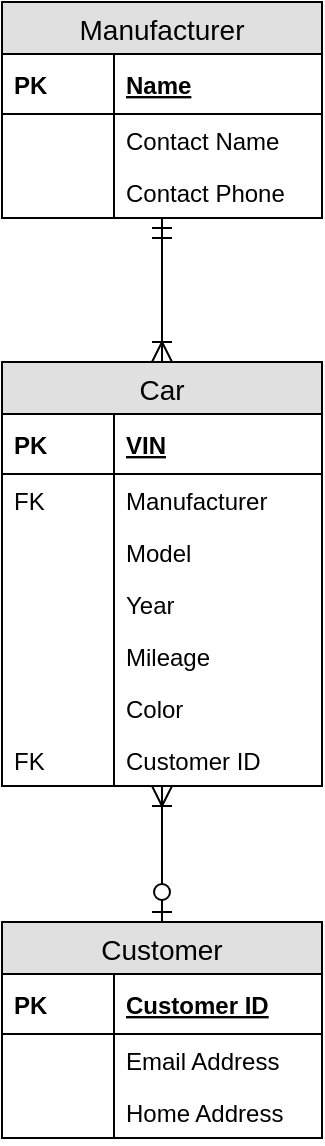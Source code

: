 <mxfile version="13.7.7" type="device"><diagram id="5qSsVq9l6rjucmGHjBGV" name="Page-1"><mxGraphModel dx="1038" dy="636" grid="1" gridSize="10" guides="1" tooltips="1" connect="1" arrows="1" fold="1" page="1" pageScale="1" pageWidth="850" pageHeight="1100" math="0" shadow="0"><root><mxCell id="0"/><mxCell id="1" parent="0"/><mxCell id="aovsHOBtsoYig43gca3T-233" value="" style="edgeStyle=orthogonalEdgeStyle;rounded=0;orthogonalLoop=1;jettySize=auto;html=1;startSize=8;endSize=8;fontSize=12;entryX=0.5;entryY=0;entryDx=0;entryDy=0;startArrow=ERoneToMany;startFill=0;endArrow=ERzeroToOne;endFill=1;" parent="1" source="aovsHOBtsoYig43gca3T-187" target="aovsHOBtsoYig43gca3T-213" edge="1"><mxGeometry relative="1" as="geometry"/></mxCell><mxCell id="aovsHOBtsoYig43gca3T-232" value="" style="edgeStyle=orthogonalEdgeStyle;rounded=0;orthogonalLoop=1;jettySize=auto;html=1;startSize=8;endSize=8;fontSize=12;entryX=0.5;entryY=0;entryDx=0;entryDy=0;startArrow=ERmandOne;startFill=0;endArrow=ERoneToMany;endFill=0;" parent="1" source="aovsHOBtsoYig43gca3T-224" target="aovsHOBtsoYig43gca3T-187" edge="1"><mxGeometry relative="1" as="geometry"/></mxCell><mxCell id="aovsHOBtsoYig43gca3T-187" value="Car" style="swimlane;fontStyle=0;childLayout=stackLayout;horizontal=1;startSize=26;fillColor=#e0e0e0;horizontalStack=0;resizeParent=1;resizeParentMax=0;resizeLast=0;collapsible=1;marginBottom=0;swimlaneFillColor=#ffffff;align=center;fontSize=14;" parent="1" vertex="1"><mxGeometry x="460" y="450" width="160" height="212" as="geometry"/></mxCell><mxCell id="aovsHOBtsoYig43gca3T-190" value="VIN" style="shape=partialRectangle;top=0;left=0;right=0;bottom=1;align=left;verticalAlign=middle;fillColor=none;spacingLeft=60;spacingRight=4;overflow=hidden;rotatable=0;points=[[0,0.5],[1,0.5]];portConstraint=eastwest;dropTarget=0;fontStyle=5;fontSize=12;" parent="aovsHOBtsoYig43gca3T-187" vertex="1"><mxGeometry y="26" width="160" height="30" as="geometry"/></mxCell><mxCell id="aovsHOBtsoYig43gca3T-191" value="PK" style="shape=partialRectangle;fontStyle=1;top=0;left=0;bottom=0;fillColor=none;align=left;verticalAlign=middle;spacingLeft=4;spacingRight=4;overflow=hidden;rotatable=0;points=[];portConstraint=eastwest;part=1;fontSize=12;" parent="aovsHOBtsoYig43gca3T-190" vertex="1" connectable="0"><mxGeometry width="56" height="30" as="geometry"/></mxCell><mxCell id="aovsHOBtsoYig43gca3T-192" value="Manufacturer" style="shape=partialRectangle;top=0;left=0;right=0;bottom=0;align=left;verticalAlign=top;fillColor=none;spacingLeft=60;spacingRight=4;overflow=hidden;rotatable=0;points=[[0,0.5],[1,0.5]];portConstraint=eastwest;dropTarget=0;fontSize=12;" parent="aovsHOBtsoYig43gca3T-187" vertex="1"><mxGeometry y="56" width="160" height="26" as="geometry"/></mxCell><mxCell id="aovsHOBtsoYig43gca3T-193" value="FK" style="shape=partialRectangle;top=0;left=0;bottom=0;fillColor=none;align=left;verticalAlign=top;spacingLeft=4;spacingRight=4;overflow=hidden;rotatable=0;points=[];portConstraint=eastwest;part=1;fontSize=12;" parent="aovsHOBtsoYig43gca3T-192" vertex="1" connectable="0"><mxGeometry width="56" height="26" as="geometry"/></mxCell><mxCell id="MqEJyeT1SAuxCyIkrWaB-3" value="Model" style="shape=partialRectangle;top=0;left=0;right=0;bottom=0;align=left;verticalAlign=top;fillColor=none;spacingLeft=60;spacingRight=4;overflow=hidden;rotatable=0;points=[[0,0.5],[1,0.5]];portConstraint=eastwest;dropTarget=0;fontSize=12;" vertex="1" parent="aovsHOBtsoYig43gca3T-187"><mxGeometry y="82" width="160" height="26" as="geometry"/></mxCell><mxCell id="MqEJyeT1SAuxCyIkrWaB-4" value="" style="shape=partialRectangle;top=0;left=0;bottom=0;fillColor=none;align=left;verticalAlign=top;spacingLeft=4;spacingRight=4;overflow=hidden;rotatable=0;points=[];portConstraint=eastwest;part=1;fontSize=12;" vertex="1" connectable="0" parent="MqEJyeT1SAuxCyIkrWaB-3"><mxGeometry width="56" height="26" as="geometry"/></mxCell><mxCell id="MqEJyeT1SAuxCyIkrWaB-7" value="Year" style="shape=partialRectangle;top=0;left=0;right=0;bottom=0;align=left;verticalAlign=top;fillColor=none;spacingLeft=60;spacingRight=4;overflow=hidden;rotatable=0;points=[[0,0.5],[1,0.5]];portConstraint=eastwest;dropTarget=0;fontSize=12;" vertex="1" parent="aovsHOBtsoYig43gca3T-187"><mxGeometry y="108" width="160" height="26" as="geometry"/></mxCell><mxCell id="MqEJyeT1SAuxCyIkrWaB-8" value="" style="shape=partialRectangle;top=0;left=0;bottom=0;fillColor=none;align=left;verticalAlign=top;spacingLeft=4;spacingRight=4;overflow=hidden;rotatable=0;points=[];portConstraint=eastwest;part=1;fontSize=12;" vertex="1" connectable="0" parent="MqEJyeT1SAuxCyIkrWaB-7"><mxGeometry width="56" height="26" as="geometry"/></mxCell><mxCell id="MqEJyeT1SAuxCyIkrWaB-5" value="Mileage" style="shape=partialRectangle;top=0;left=0;right=0;bottom=0;align=left;verticalAlign=top;fillColor=none;spacingLeft=60;spacingRight=4;overflow=hidden;rotatable=0;points=[[0,0.5],[1,0.5]];portConstraint=eastwest;dropTarget=0;fontSize=12;" vertex="1" parent="aovsHOBtsoYig43gca3T-187"><mxGeometry y="134" width="160" height="26" as="geometry"/></mxCell><mxCell id="MqEJyeT1SAuxCyIkrWaB-6" value="" style="shape=partialRectangle;top=0;left=0;bottom=0;fillColor=none;align=left;verticalAlign=top;spacingLeft=4;spacingRight=4;overflow=hidden;rotatable=0;points=[];portConstraint=eastwest;part=1;fontSize=12;" vertex="1" connectable="0" parent="MqEJyeT1SAuxCyIkrWaB-5"><mxGeometry width="56" height="26" as="geometry"/></mxCell><mxCell id="MqEJyeT1SAuxCyIkrWaB-9" value="Color" style="shape=partialRectangle;top=0;left=0;right=0;bottom=0;align=left;verticalAlign=top;fillColor=none;spacingLeft=60;spacingRight=4;overflow=hidden;rotatable=0;points=[[0,0.5],[1,0.5]];portConstraint=eastwest;dropTarget=0;fontSize=12;" vertex="1" parent="aovsHOBtsoYig43gca3T-187"><mxGeometry y="160" width="160" height="26" as="geometry"/></mxCell><mxCell id="MqEJyeT1SAuxCyIkrWaB-10" value="" style="shape=partialRectangle;top=0;left=0;bottom=0;fillColor=none;align=left;verticalAlign=top;spacingLeft=4;spacingRight=4;overflow=hidden;rotatable=0;points=[];portConstraint=eastwest;part=1;fontSize=12;" vertex="1" connectable="0" parent="MqEJyeT1SAuxCyIkrWaB-9"><mxGeometry width="56" height="26" as="geometry"/></mxCell><mxCell id="MqEJyeT1SAuxCyIkrWaB-11" value="Customer ID" style="shape=partialRectangle;top=0;left=0;right=0;bottom=0;align=left;verticalAlign=top;fillColor=none;spacingLeft=60;spacingRight=4;overflow=hidden;rotatable=0;points=[[0,0.5],[1,0.5]];portConstraint=eastwest;dropTarget=0;fontSize=12;" vertex="1" parent="aovsHOBtsoYig43gca3T-187"><mxGeometry y="186" width="160" height="26" as="geometry"/></mxCell><mxCell id="MqEJyeT1SAuxCyIkrWaB-12" value="FK" style="shape=partialRectangle;top=0;left=0;bottom=0;fillColor=none;align=left;verticalAlign=top;spacingLeft=4;spacingRight=4;overflow=hidden;rotatable=0;points=[];portConstraint=eastwest;part=1;fontSize=12;" vertex="1" connectable="0" parent="MqEJyeT1SAuxCyIkrWaB-11"><mxGeometry width="56" height="26" as="geometry"/></mxCell><mxCell id="aovsHOBtsoYig43gca3T-224" value="Manufacturer" style="swimlane;fontStyle=0;childLayout=stackLayout;horizontal=1;startSize=26;fillColor=#e0e0e0;horizontalStack=0;resizeParent=1;resizeParentMax=0;resizeLast=0;collapsible=1;marginBottom=0;swimlaneFillColor=#ffffff;align=center;fontSize=14;" parent="1" vertex="1"><mxGeometry x="460" y="270" width="160" height="108" as="geometry"/></mxCell><mxCell id="aovsHOBtsoYig43gca3T-225" value="Name" style="shape=partialRectangle;top=0;left=0;right=0;bottom=1;align=left;verticalAlign=middle;fillColor=none;spacingLeft=60;spacingRight=4;overflow=hidden;rotatable=0;points=[[0,0.5],[1,0.5]];portConstraint=eastwest;dropTarget=0;fontStyle=5;fontSize=12;" parent="aovsHOBtsoYig43gca3T-224" vertex="1"><mxGeometry y="26" width="160" height="30" as="geometry"/></mxCell><mxCell id="aovsHOBtsoYig43gca3T-226" value="PK" style="shape=partialRectangle;fontStyle=1;top=0;left=0;bottom=0;fillColor=none;align=left;verticalAlign=middle;spacingLeft=4;spacingRight=4;overflow=hidden;rotatable=0;points=[];portConstraint=eastwest;part=1;fontSize=12;" parent="aovsHOBtsoYig43gca3T-225" vertex="1" connectable="0"><mxGeometry width="56" height="30" as="geometry"/></mxCell><mxCell id="aovsHOBtsoYig43gca3T-227" value="Contact Name" style="shape=partialRectangle;top=0;left=0;right=0;bottom=0;align=left;verticalAlign=top;fillColor=none;spacingLeft=60;spacingRight=4;overflow=hidden;rotatable=0;points=[[0,0.5],[1,0.5]];portConstraint=eastwest;dropTarget=0;fontSize=12;" parent="aovsHOBtsoYig43gca3T-224" vertex="1"><mxGeometry y="56" width="160" height="26" as="geometry"/></mxCell><mxCell id="aovsHOBtsoYig43gca3T-228" value="" style="shape=partialRectangle;top=0;left=0;bottom=0;fillColor=none;align=left;verticalAlign=top;spacingLeft=4;spacingRight=4;overflow=hidden;rotatable=0;points=[];portConstraint=eastwest;part=1;fontSize=12;" parent="aovsHOBtsoYig43gca3T-227" vertex="1" connectable="0"><mxGeometry width="56" height="26" as="geometry"/></mxCell><mxCell id="MqEJyeT1SAuxCyIkrWaB-1" value="Contact Phone" style="shape=partialRectangle;top=0;left=0;right=0;bottom=0;align=left;verticalAlign=top;fillColor=none;spacingLeft=60;spacingRight=4;overflow=hidden;rotatable=0;points=[[0,0.5],[1,0.5]];portConstraint=eastwest;dropTarget=0;fontSize=12;" vertex="1" parent="aovsHOBtsoYig43gca3T-224"><mxGeometry y="82" width="160" height="26" as="geometry"/></mxCell><mxCell id="MqEJyeT1SAuxCyIkrWaB-2" value="" style="shape=partialRectangle;top=0;left=0;bottom=0;fillColor=none;align=left;verticalAlign=top;spacingLeft=4;spacingRight=4;overflow=hidden;rotatable=0;points=[];portConstraint=eastwest;part=1;fontSize=12;" vertex="1" connectable="0" parent="MqEJyeT1SAuxCyIkrWaB-1"><mxGeometry width="56" height="26" as="geometry"/></mxCell><mxCell id="aovsHOBtsoYig43gca3T-213" value="Customer" style="swimlane;fontStyle=0;childLayout=stackLayout;horizontal=1;startSize=26;fillColor=#e0e0e0;horizontalStack=0;resizeParent=1;resizeParentMax=0;resizeLast=0;collapsible=1;marginBottom=0;swimlaneFillColor=#ffffff;align=center;fontSize=14;" parent="1" vertex="1"><mxGeometry x="460" y="730" width="160" height="108" as="geometry"/></mxCell><mxCell id="aovsHOBtsoYig43gca3T-220" value="Customer ID" style="shape=partialRectangle;top=0;left=0;right=0;bottom=1;align=left;verticalAlign=middle;fillColor=none;spacingLeft=60;spacingRight=4;overflow=hidden;rotatable=0;points=[[0,0.5],[1,0.5]];portConstraint=eastwest;dropTarget=0;fontStyle=5;fontSize=12;" parent="aovsHOBtsoYig43gca3T-213" vertex="1"><mxGeometry y="26" width="160" height="30" as="geometry"/></mxCell><mxCell id="aovsHOBtsoYig43gca3T-221" value="PK" style="shape=partialRectangle;fontStyle=1;top=0;left=0;bottom=0;fillColor=none;align=left;verticalAlign=middle;spacingLeft=4;spacingRight=4;overflow=hidden;rotatable=0;points=[];portConstraint=eastwest;part=1;fontSize=12;" parent="aovsHOBtsoYig43gca3T-220" vertex="1" connectable="0"><mxGeometry width="56" height="30" as="geometry"/></mxCell><mxCell id="aovsHOBtsoYig43gca3T-222" value="Email Address" style="shape=partialRectangle;top=0;left=0;right=0;bottom=0;align=left;verticalAlign=top;fillColor=none;spacingLeft=60;spacingRight=4;overflow=hidden;rotatable=0;points=[[0,0.5],[1,0.5]];portConstraint=eastwest;dropTarget=0;fontSize=12;" parent="aovsHOBtsoYig43gca3T-213" vertex="1"><mxGeometry y="56" width="160" height="26" as="geometry"/></mxCell><mxCell id="aovsHOBtsoYig43gca3T-223" value="" style="shape=partialRectangle;top=0;left=0;bottom=0;fillColor=none;align=left;verticalAlign=top;spacingLeft=4;spacingRight=4;overflow=hidden;rotatable=0;points=[];portConstraint=eastwest;part=1;fontSize=12;" parent="aovsHOBtsoYig43gca3T-222" vertex="1" connectable="0"><mxGeometry width="56" height="26" as="geometry"/></mxCell><mxCell id="aovsHOBtsoYig43gca3T-229" value="Home Address" style="shape=partialRectangle;top=0;left=0;right=0;bottom=0;align=left;verticalAlign=top;fillColor=none;spacingLeft=60;spacingRight=4;overflow=hidden;rotatable=0;points=[[0,0.5],[1,0.5]];portConstraint=eastwest;dropTarget=0;fontSize=12;" parent="aovsHOBtsoYig43gca3T-213" vertex="1"><mxGeometry y="82" width="160" height="26" as="geometry"/></mxCell><mxCell id="aovsHOBtsoYig43gca3T-230" value="" style="shape=partialRectangle;top=0;left=0;bottom=0;fillColor=none;align=left;verticalAlign=top;spacingLeft=4;spacingRight=4;overflow=hidden;rotatable=0;points=[];portConstraint=eastwest;part=1;fontSize=12;" parent="aovsHOBtsoYig43gca3T-229" vertex="1" connectable="0"><mxGeometry width="56" height="26" as="geometry"/></mxCell></root></mxGraphModel></diagram></mxfile>
